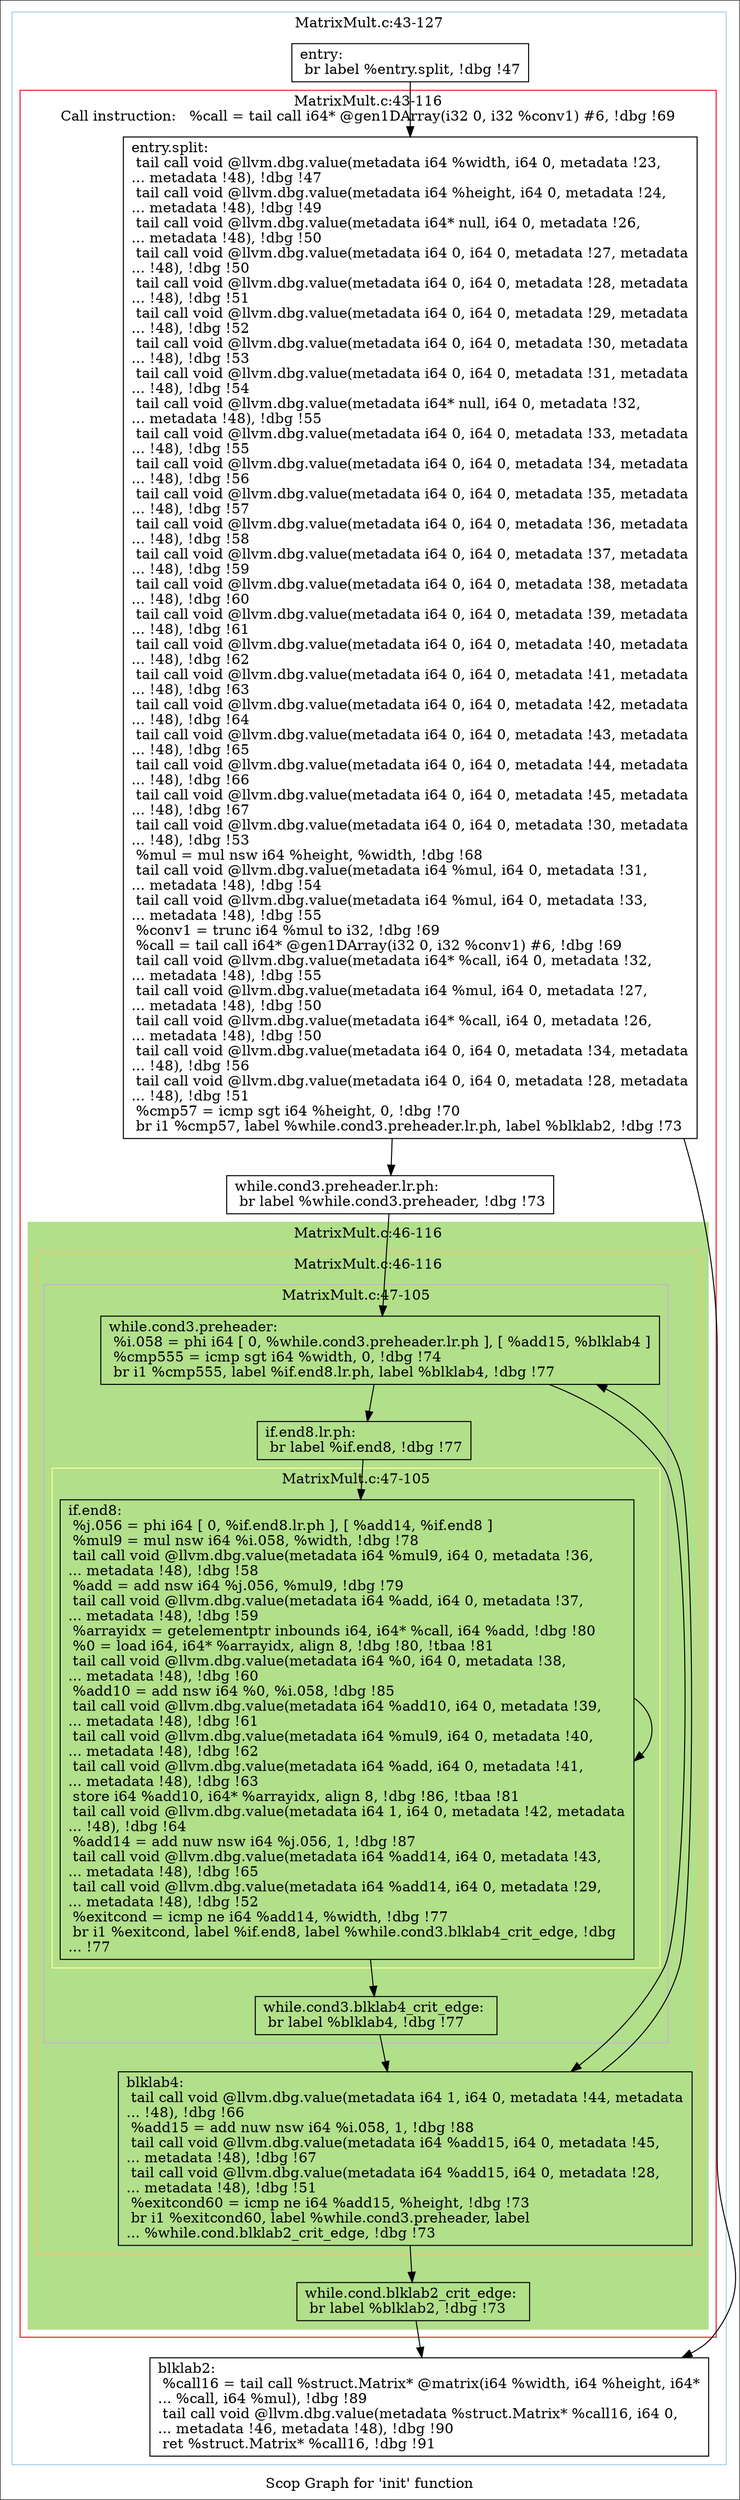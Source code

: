 digraph "Scop Graph for 'init' function" {
	label="Scop Graph for 'init' function";

	Node0xa81bd20 [shape=record,label="{entry:\l  br label %entry.split, !dbg !47\l}"];
	Node0xa81bd20 -> Node0xa6f3330;
	Node0xa6f3330 [shape=record,label="{entry.split:                                      \l  tail call void @llvm.dbg.value(metadata i64 %width, i64 0, metadata !23,\l... metadata !48), !dbg !47\l  tail call void @llvm.dbg.value(metadata i64 %height, i64 0, metadata !24,\l... metadata !48), !dbg !49\l  tail call void @llvm.dbg.value(metadata i64* null, i64 0, metadata !26,\l... metadata !48), !dbg !50\l  tail call void @llvm.dbg.value(metadata i64 0, i64 0, metadata !27, metadata\l... !48), !dbg !50\l  tail call void @llvm.dbg.value(metadata i64 0, i64 0, metadata !28, metadata\l... !48), !dbg !51\l  tail call void @llvm.dbg.value(metadata i64 0, i64 0, metadata !29, metadata\l... !48), !dbg !52\l  tail call void @llvm.dbg.value(metadata i64 0, i64 0, metadata !30, metadata\l... !48), !dbg !53\l  tail call void @llvm.dbg.value(metadata i64 0, i64 0, metadata !31, metadata\l... !48), !dbg !54\l  tail call void @llvm.dbg.value(metadata i64* null, i64 0, metadata !32,\l... metadata !48), !dbg !55\l  tail call void @llvm.dbg.value(metadata i64 0, i64 0, metadata !33, metadata\l... !48), !dbg !55\l  tail call void @llvm.dbg.value(metadata i64 0, i64 0, metadata !34, metadata\l... !48), !dbg !56\l  tail call void @llvm.dbg.value(metadata i64 0, i64 0, metadata !35, metadata\l... !48), !dbg !57\l  tail call void @llvm.dbg.value(metadata i64 0, i64 0, metadata !36, metadata\l... !48), !dbg !58\l  tail call void @llvm.dbg.value(metadata i64 0, i64 0, metadata !37, metadata\l... !48), !dbg !59\l  tail call void @llvm.dbg.value(metadata i64 0, i64 0, metadata !38, metadata\l... !48), !dbg !60\l  tail call void @llvm.dbg.value(metadata i64 0, i64 0, metadata !39, metadata\l... !48), !dbg !61\l  tail call void @llvm.dbg.value(metadata i64 0, i64 0, metadata !40, metadata\l... !48), !dbg !62\l  tail call void @llvm.dbg.value(metadata i64 0, i64 0, metadata !41, metadata\l... !48), !dbg !63\l  tail call void @llvm.dbg.value(metadata i64 0, i64 0, metadata !42, metadata\l... !48), !dbg !64\l  tail call void @llvm.dbg.value(metadata i64 0, i64 0, metadata !43, metadata\l... !48), !dbg !65\l  tail call void @llvm.dbg.value(metadata i64 0, i64 0, metadata !44, metadata\l... !48), !dbg !66\l  tail call void @llvm.dbg.value(metadata i64 0, i64 0, metadata !45, metadata\l... !48), !dbg !67\l  tail call void @llvm.dbg.value(metadata i64 0, i64 0, metadata !30, metadata\l... !48), !dbg !53\l  %mul = mul nsw i64 %height, %width, !dbg !68\l  tail call void @llvm.dbg.value(metadata i64 %mul, i64 0, metadata !31,\l... metadata !48), !dbg !54\l  tail call void @llvm.dbg.value(metadata i64 %mul, i64 0, metadata !33,\l... metadata !48), !dbg !55\l  %conv1 = trunc i64 %mul to i32, !dbg !69\l  %call = tail call i64* @gen1DArray(i32 0, i32 %conv1) #6, !dbg !69\l  tail call void @llvm.dbg.value(metadata i64* %call, i64 0, metadata !32,\l... metadata !48), !dbg !55\l  tail call void @llvm.dbg.value(metadata i64 %mul, i64 0, metadata !27,\l... metadata !48), !dbg !50\l  tail call void @llvm.dbg.value(metadata i64* %call, i64 0, metadata !26,\l... metadata !48), !dbg !50\l  tail call void @llvm.dbg.value(metadata i64 0, i64 0, metadata !34, metadata\l... !48), !dbg !56\l  tail call void @llvm.dbg.value(metadata i64 0, i64 0, metadata !28, metadata\l... !48), !dbg !51\l  %cmp57 = icmp sgt i64 %height, 0, !dbg !70\l  br i1 %cmp57, label %while.cond3.preheader.lr.ph, label %blklab2, !dbg !73\l}"];
	Node0xa6f3330 -> Node0xa839fd0;
	Node0xa6f3330 -> Node0xa8a1020;
	Node0xa839fd0 [shape=record,label="{while.cond3.preheader.lr.ph:                      \l  br label %while.cond3.preheader, !dbg !73\l}"];
	Node0xa839fd0 -> Node0xa936460;
	Node0xa936460 [shape=record,label="{while.cond3.preheader:                            \l  %i.058 = phi i64 [ 0, %while.cond3.preheader.lr.ph ], [ %add15, %blklab4 ]\l  %cmp555 = icmp sgt i64 %width, 0, !dbg !74\l  br i1 %cmp555, label %if.end8.lr.ph, label %blklab4, !dbg !77\l}"];
	Node0xa936460 -> Node0xa81a650;
	Node0xa936460 -> Node0xa81bc90;
	Node0xa81a650 [shape=record,label="{if.end8.lr.ph:                                    \l  br label %if.end8, !dbg !77\l}"];
	Node0xa81a650 -> Node0xa8a77d0;
	Node0xa8a77d0 [shape=record,label="{if.end8:                                          \l  %j.056 = phi i64 [ 0, %if.end8.lr.ph ], [ %add14, %if.end8 ]\l  %mul9 = mul nsw i64 %i.058, %width, !dbg !78\l  tail call void @llvm.dbg.value(metadata i64 %mul9, i64 0, metadata !36,\l... metadata !48), !dbg !58\l  %add = add nsw i64 %j.056, %mul9, !dbg !79\l  tail call void @llvm.dbg.value(metadata i64 %add, i64 0, metadata !37,\l... metadata !48), !dbg !59\l  %arrayidx = getelementptr inbounds i64, i64* %call, i64 %add, !dbg !80\l  %0 = load i64, i64* %arrayidx, align 8, !dbg !80, !tbaa !81\l  tail call void @llvm.dbg.value(metadata i64 %0, i64 0, metadata !38,\l... metadata !48), !dbg !60\l  %add10 = add nsw i64 %0, %i.058, !dbg !85\l  tail call void @llvm.dbg.value(metadata i64 %add10, i64 0, metadata !39,\l... metadata !48), !dbg !61\l  tail call void @llvm.dbg.value(metadata i64 %mul9, i64 0, metadata !40,\l... metadata !48), !dbg !62\l  tail call void @llvm.dbg.value(metadata i64 %add, i64 0, metadata !41,\l... metadata !48), !dbg !63\l  store i64 %add10, i64* %arrayidx, align 8, !dbg !86, !tbaa !81\l  tail call void @llvm.dbg.value(metadata i64 1, i64 0, metadata !42, metadata\l... !48), !dbg !64\l  %add14 = add nuw nsw i64 %j.056, 1, !dbg !87\l  tail call void @llvm.dbg.value(metadata i64 %add14, i64 0, metadata !43,\l... metadata !48), !dbg !65\l  tail call void @llvm.dbg.value(metadata i64 %add14, i64 0, metadata !29,\l... metadata !48), !dbg !52\l  %exitcond = icmp ne i64 %add14, %width, !dbg !77\l  br i1 %exitcond, label %if.end8, label %while.cond3.blklab4_crit_edge, !dbg\l... !77\l}"];
	Node0xa8a77d0 -> Node0xa8a77d0[constraint=false];
	Node0xa8a77d0 -> Node0xa839190;
	Node0xa839190 [shape=record,label="{while.cond3.blklab4_crit_edge:                    \l  br label %blklab4, !dbg !77\l}"];
	Node0xa839190 -> Node0xa81bc90;
	Node0xa81bc90 [shape=record,label="{blklab4:                                          \l  tail call void @llvm.dbg.value(metadata i64 1, i64 0, metadata !44, metadata\l... !48), !dbg !66\l  %add15 = add nuw nsw i64 %i.058, 1, !dbg !88\l  tail call void @llvm.dbg.value(metadata i64 %add15, i64 0, metadata !45,\l... metadata !48), !dbg !67\l  tail call void @llvm.dbg.value(metadata i64 %add15, i64 0, metadata !28,\l... metadata !48), !dbg !51\l  %exitcond60 = icmp ne i64 %add15, %height, !dbg !73\l  br i1 %exitcond60, label %while.cond3.preheader, label\l... %while.cond.blklab2_crit_edge, !dbg !73\l}"];
	Node0xa81bc90 -> Node0xa936460[constraint=false];
	Node0xa81bc90 -> Node0xa82bcf0;
	Node0xa82bcf0 [shape=record,label="{while.cond.blklab2_crit_edge:                     \l  br label %blklab2, !dbg !73\l}"];
	Node0xa82bcf0 -> Node0xa8a1020;
	Node0xa8a1020 [shape=record,label="{blklab2:                                          \l  %call16 = tail call %struct.Matrix* @matrix(i64 %width, i64 %height, i64*\l... %call, i64 %mul), !dbg !89\l  tail call void @llvm.dbg.value(metadata %struct.Matrix* %call16, i64 0,\l... metadata !46, metadata !48), !dbg !90\l  ret %struct.Matrix* %call16, !dbg !91\l}"];
	colorscheme = "paired12"
        subgraph cluster_0xa82e120 {
          label = "MatrixMult.c:43-127
";
          style = solid;
          color = 1
          subgraph cluster_0xa835a20 {
            label = "MatrixMult.c:43-116
Call instruction:   %call = tail call i64* @gen1DArray(i32 0, i32 %conv1) #6, !dbg !69";
            style = solid;
            color = 6
            subgraph cluster_0xa85b470 {
              label = "MatrixMult.c:46-116
";
              style = filled;
              color = 3              subgraph cluster_0xa849530 {
                label = "MatrixMult.c:46-116
";
                style = solid;
                color = 7
                subgraph cluster_0xa8365e0 {
                  label = "MatrixMult.c:47-105
";
                  style = solid;
                  color = 9
                  subgraph cluster_0xa873a10 {
                    label = "MatrixMult.c:47-105
";
                    style = solid;
                    color = 11
                    Node0xa8a77d0;
                  }
                  Node0xa936460;
                  Node0xa81a650;
                  Node0xa839190;
                }
                Node0xa81bc90;
              }
              Node0xa82bcf0;
            }
            Node0xa6f3330;
            Node0xa839fd0;
          }
          Node0xa81bd20;
          Node0xa8a1020;
        }
}
